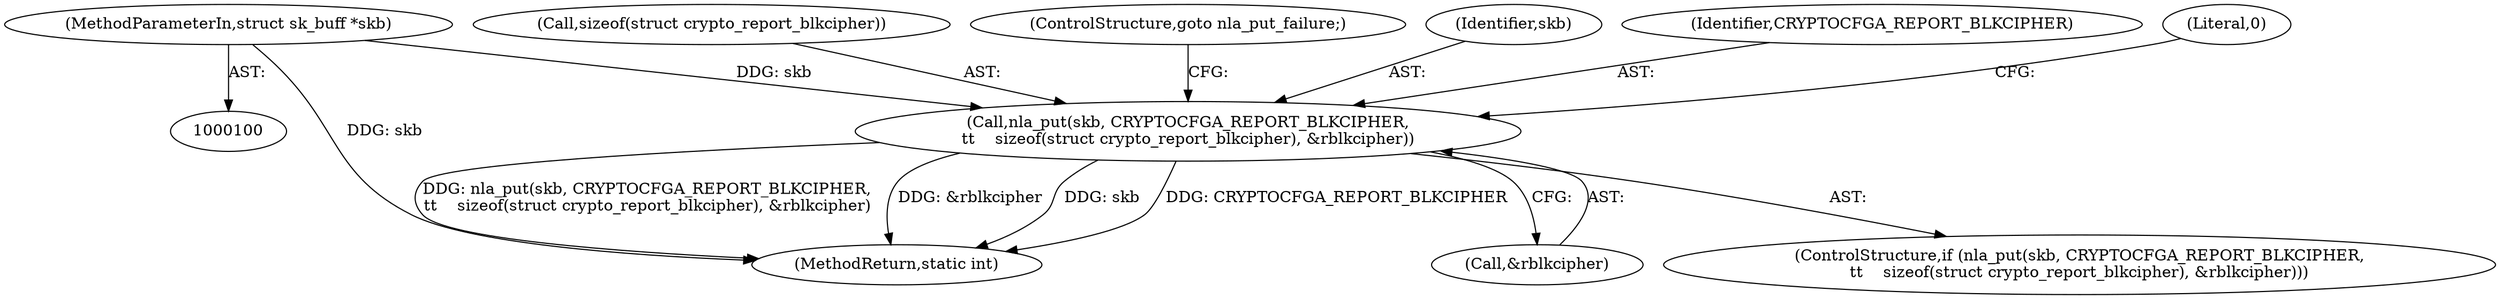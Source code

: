 digraph "0_linux_9a5467bf7b6e9e02ec9c3da4e23747c05faeaac6_4@pointer" {
"1000101" [label="(MethodParameterIn,struct sk_buff *skb)"];
"1000149" [label="(Call,nla_put(skb, CRYPTOCFGA_REPORT_BLKCIPHER,\n\t\t    sizeof(struct crypto_report_blkcipher), &rblkcipher))"];
"1000163" [label="(MethodReturn,static int)"];
"1000149" [label="(Call,nla_put(skb, CRYPTOCFGA_REPORT_BLKCIPHER,\n\t\t    sizeof(struct crypto_report_blkcipher), &rblkcipher))"];
"1000152" [label="(Call,sizeof(struct crypto_report_blkcipher))"];
"1000154" [label="(Call,&rblkcipher)"];
"1000156" [label="(ControlStructure,goto nla_put_failure;)"];
"1000101" [label="(MethodParameterIn,struct sk_buff *skb)"];
"1000150" [label="(Identifier,skb)"];
"1000151" [label="(Identifier,CRYPTOCFGA_REPORT_BLKCIPHER)"];
"1000158" [label="(Literal,0)"];
"1000148" [label="(ControlStructure,if (nla_put(skb, CRYPTOCFGA_REPORT_BLKCIPHER,\n\t\t    sizeof(struct crypto_report_blkcipher), &rblkcipher)))"];
"1000101" -> "1000100"  [label="AST: "];
"1000101" -> "1000163"  [label="DDG: skb"];
"1000101" -> "1000149"  [label="DDG: skb"];
"1000149" -> "1000148"  [label="AST: "];
"1000149" -> "1000154"  [label="CFG: "];
"1000150" -> "1000149"  [label="AST: "];
"1000151" -> "1000149"  [label="AST: "];
"1000152" -> "1000149"  [label="AST: "];
"1000154" -> "1000149"  [label="AST: "];
"1000156" -> "1000149"  [label="CFG: "];
"1000158" -> "1000149"  [label="CFG: "];
"1000149" -> "1000163"  [label="DDG: CRYPTOCFGA_REPORT_BLKCIPHER"];
"1000149" -> "1000163"  [label="DDG: nla_put(skb, CRYPTOCFGA_REPORT_BLKCIPHER,\n\t\t    sizeof(struct crypto_report_blkcipher), &rblkcipher)"];
"1000149" -> "1000163"  [label="DDG: &rblkcipher"];
"1000149" -> "1000163"  [label="DDG: skb"];
}
